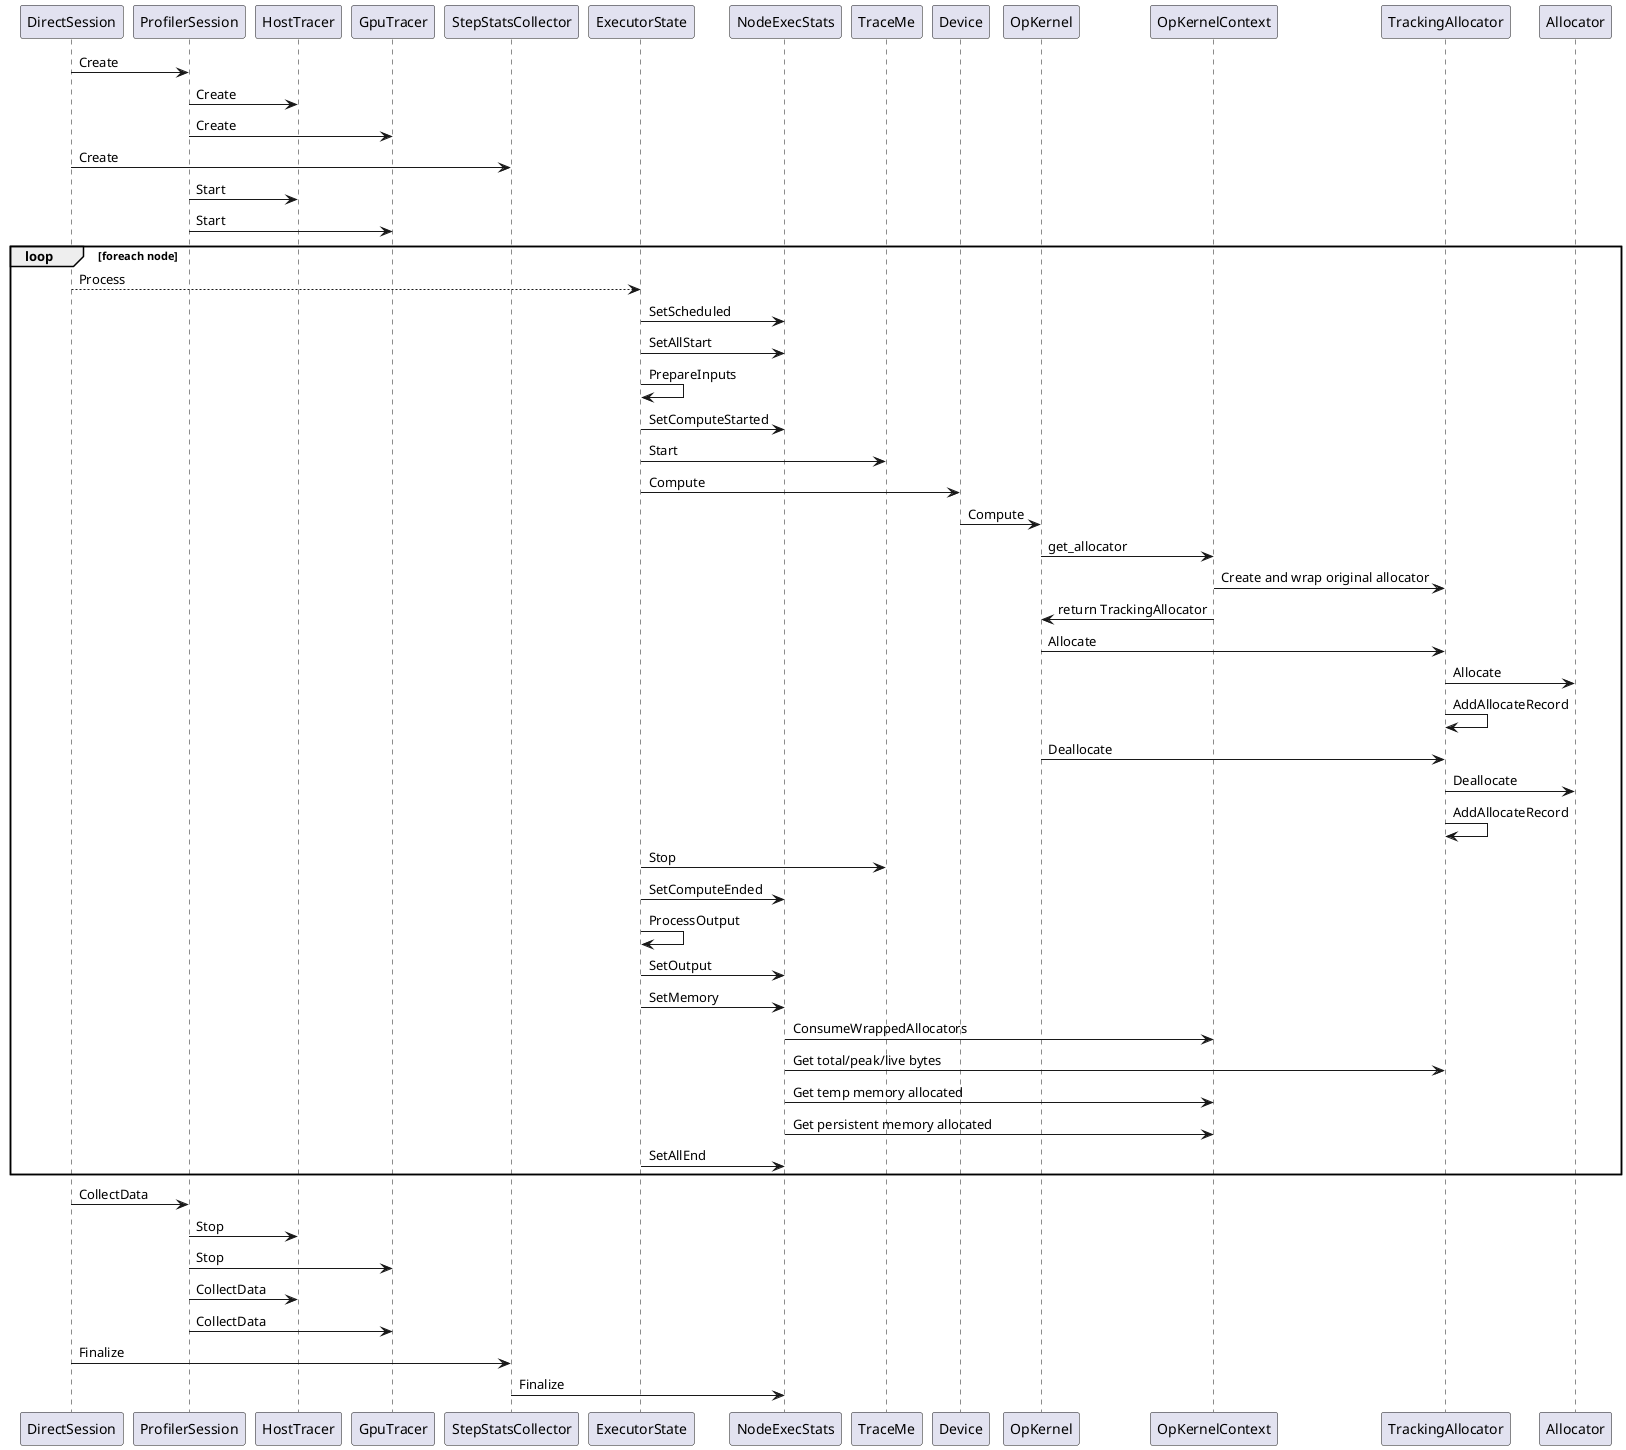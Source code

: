 @startuml
DirectSession -> ProfilerSession: Create
ProfilerSession -> HostTracer: Create
ProfilerSession -> GpuTracer: Create
DirectSession -> StepStatsCollector: Create
ProfilerSession -> HostTracer: Start
ProfilerSession -> GpuTracer: Start
loop foreach node
DirectSession --> ExecutorState: Process
ExecutorState -> NodeExecStats: SetScheduled
ExecutorState -> NodeExecStats: SetAllStart
ExecutorState -> ExecutorState: PrepareInputs
ExecutorState -> NodeExecStats: SetComputeStarted
ExecutorState -> TraceMe: Start
ExecutorState -> Device: Compute
Device -> OpKernel: Compute
OpKernel -> OpKernelContext: get_allocator
OpKernelContext-> TrackingAllocator: Create and wrap original allocator
OpKernel <- OpKernelContext: return TrackingAllocator
OpKernel -> TrackingAllocator: Allocate
TrackingAllocator -> Allocator: Allocate
TrackingAllocator -> TrackingAllocator: AddAllocateRecord
OpKernel -> TrackingAllocator: Deallocate
TrackingAllocator -> Allocator: Deallocate
TrackingAllocator -> TrackingAllocator: AddAllocateRecord
ExecutorState -> TraceMe: Stop
ExecutorState -> NodeExecStats: SetComputeEnded
ExecutorState -> ExecutorState: ProcessOutput
ExecutorState -> NodeExecStats: SetOutput
ExecutorState -> NodeExecStats: SetMemory
NodeExecStats -> OpKernelContext: ConsumeWrappedAllocators
NodeExecStats -> TrackingAllocator: Get total/peak/live bytes
NodeExecStats -> OpKernelContext: Get temp memory allocated
NodeExecStats -> OpKernelContext: Get persistent memory allocated
ExecutorState -> NodeExecStats: SetAllEnd
end
DirectSession -> ProfilerSession: CollectData
ProfilerSession -> HostTracer: Stop
ProfilerSession -> GpuTracer: Stop
ProfilerSession -> HostTracer: CollectData
ProfilerSession -> GpuTracer: CollectData
DirectSession -> StepStatsCollector: Finalize
StepStatsCollector -> NodeExecStats: Finalize
@enduml